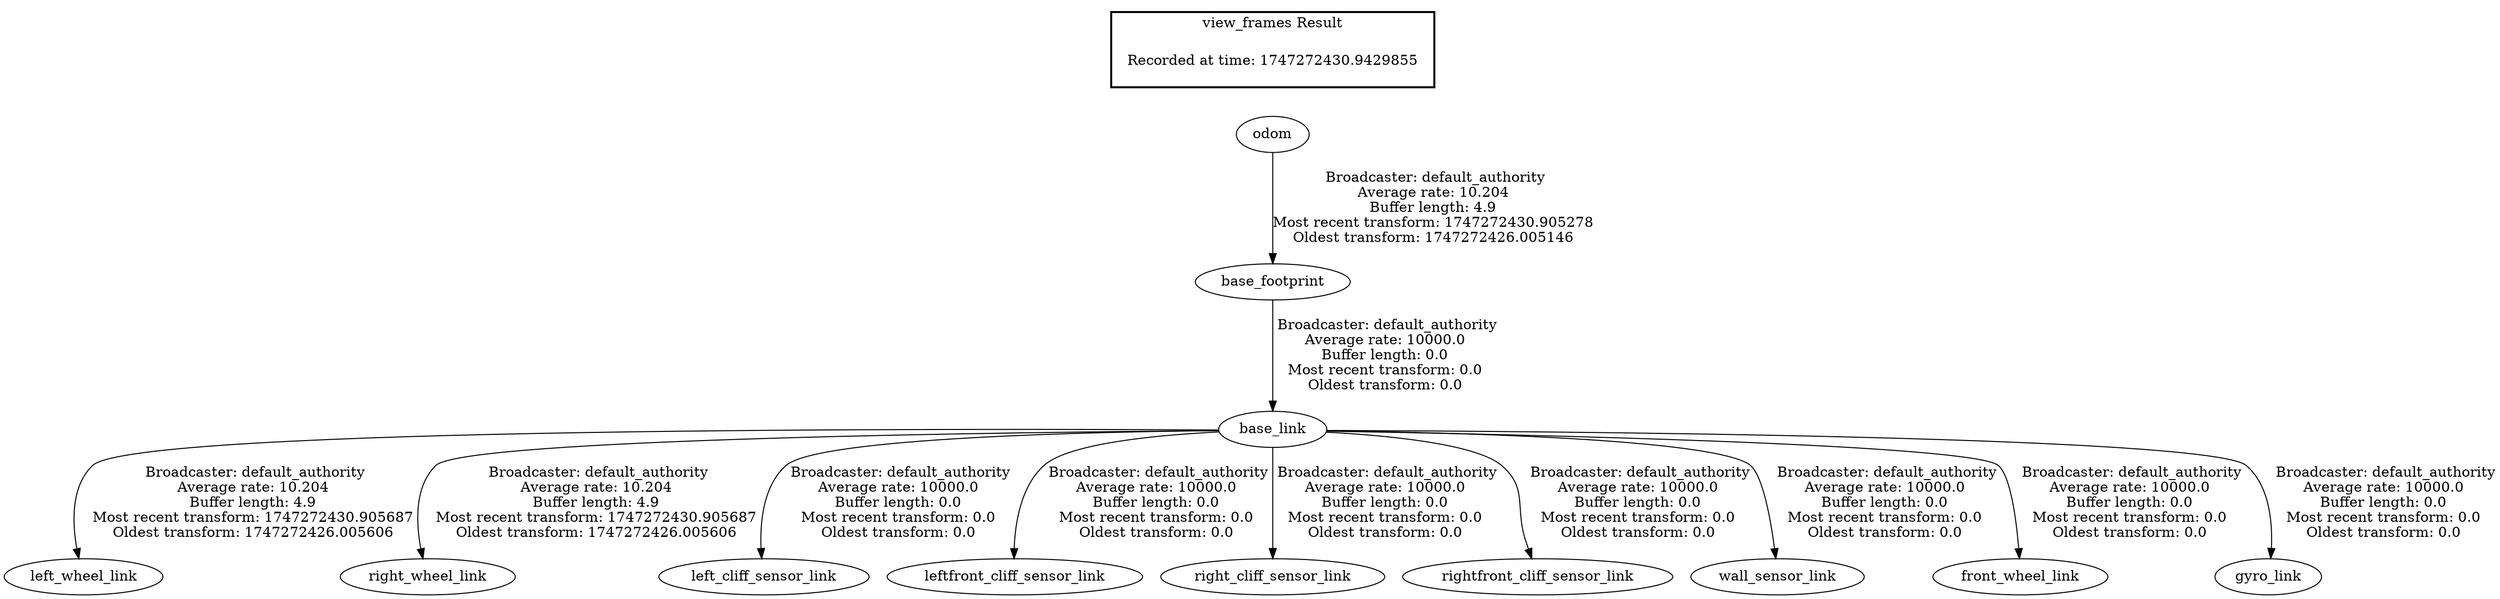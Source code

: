 digraph G {
"odom" -> "base_footprint"[label=" Broadcaster: default_authority\nAverage rate: 10.204\nBuffer length: 4.9\nMost recent transform: 1747272430.905278\nOldest transform: 1747272426.005146\n"];
"base_link" -> "left_wheel_link"[label=" Broadcaster: default_authority\nAverage rate: 10.204\nBuffer length: 4.9\nMost recent transform: 1747272430.905687\nOldest transform: 1747272426.005606\n"];
"base_footprint" -> "base_link"[label=" Broadcaster: default_authority\nAverage rate: 10000.0\nBuffer length: 0.0\nMost recent transform: 0.0\nOldest transform: 0.0\n"];
"base_link" -> "right_wheel_link"[label=" Broadcaster: default_authority\nAverage rate: 10.204\nBuffer length: 4.9\nMost recent transform: 1747272430.905687\nOldest transform: 1747272426.005606\n"];
"base_link" -> "left_cliff_sensor_link"[label=" Broadcaster: default_authority\nAverage rate: 10000.0\nBuffer length: 0.0\nMost recent transform: 0.0\nOldest transform: 0.0\n"];
"base_link" -> "leftfront_cliff_sensor_link"[label=" Broadcaster: default_authority\nAverage rate: 10000.0\nBuffer length: 0.0\nMost recent transform: 0.0\nOldest transform: 0.0\n"];
"base_link" -> "right_cliff_sensor_link"[label=" Broadcaster: default_authority\nAverage rate: 10000.0\nBuffer length: 0.0\nMost recent transform: 0.0\nOldest transform: 0.0\n"];
"base_link" -> "rightfront_cliff_sensor_link"[label=" Broadcaster: default_authority\nAverage rate: 10000.0\nBuffer length: 0.0\nMost recent transform: 0.0\nOldest transform: 0.0\n"];
"base_link" -> "wall_sensor_link"[label=" Broadcaster: default_authority\nAverage rate: 10000.0\nBuffer length: 0.0\nMost recent transform: 0.0\nOldest transform: 0.0\n"];
"base_link" -> "front_wheel_link"[label=" Broadcaster: default_authority\nAverage rate: 10000.0\nBuffer length: 0.0\nMost recent transform: 0.0\nOldest transform: 0.0\n"];
"base_link" -> "gyro_link"[label=" Broadcaster: default_authority\nAverage rate: 10000.0\nBuffer length: 0.0\nMost recent transform: 0.0\nOldest transform: 0.0\n"];
edge [style=invis];
 subgraph cluster_legend { style=bold; color=black; label ="view_frames Result";
"Recorded at time: 1747272430.9429855"[ shape=plaintext ] ;
}->"odom";
}